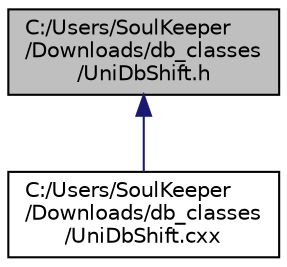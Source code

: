 digraph "C:/Users/SoulKeeper/Downloads/db_classes/UniDbShift.h"
{
  edge [fontname="Helvetica",fontsize="10",labelfontname="Helvetica",labelfontsize="10"];
  node [fontname="Helvetica",fontsize="10",shape=record];
  Node1 [label="C:/Users/SoulKeeper\l/Downloads/db_classes\l/UniDbShift.h",height=0.2,width=0.4,color="black", fillcolor="grey75", style="filled", fontcolor="black"];
  Node1 -> Node2 [dir="back",color="midnightblue",fontsize="10",style="solid",fontname="Helvetica"];
  Node2 [label="C:/Users/SoulKeeper\l/Downloads/db_classes\l/UniDbShift.cxx",height=0.2,width=0.4,color="black", fillcolor="white", style="filled",URL="$_uni_db_shift_8cxx.html"];
}
